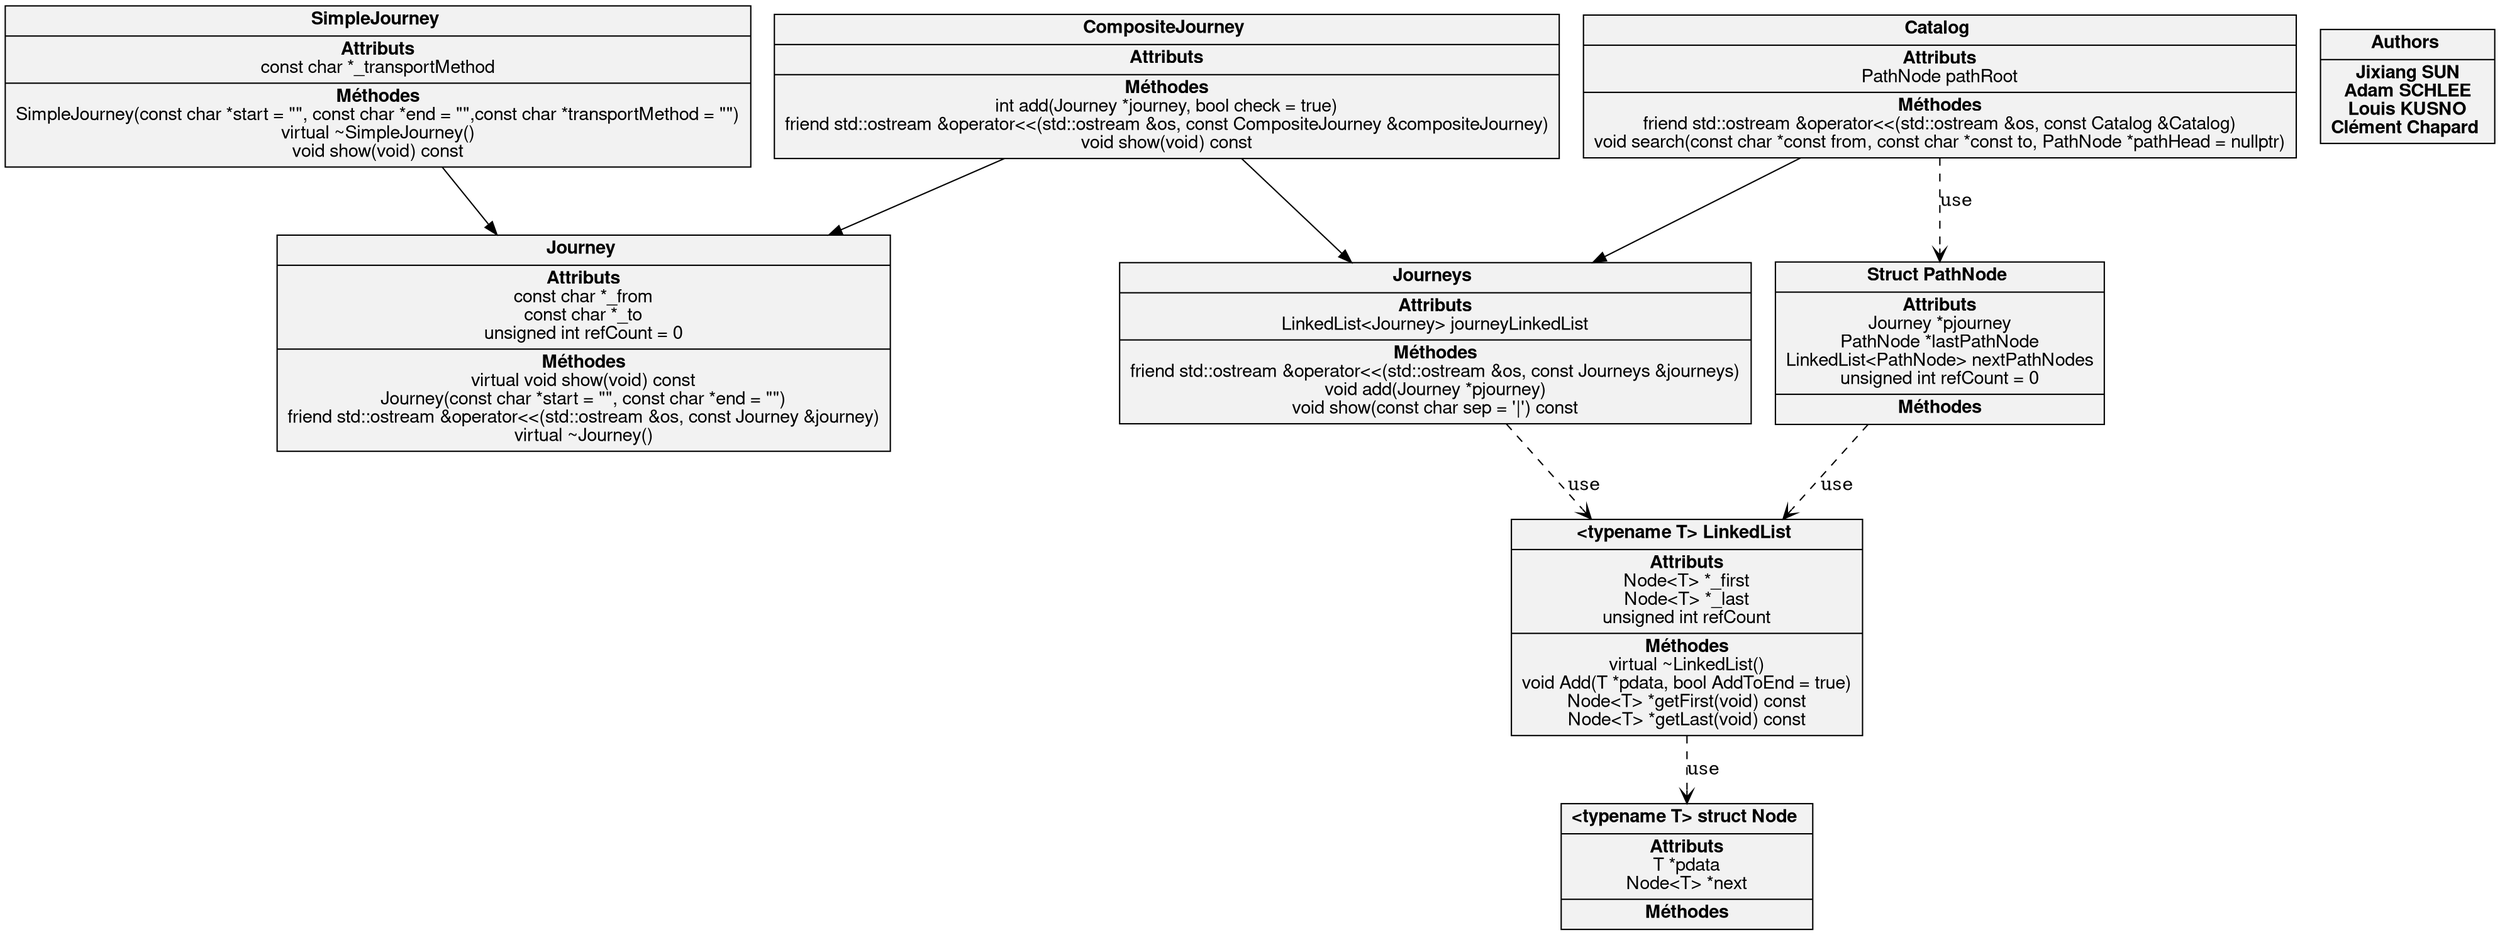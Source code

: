 digraph graphname {
    node [fontname = "Helvetica,Arial,sans-serif"; shape = record; style = filled; fillcolor = gray95;];
    
    
    
    
    "Journey" [label = <{<b>Journey</b>  |<b>Attributs</b><br/>const char *_from<br/>const char *_to<br/>unsigned int refCount = 0|<b>Méthodes</b><br/>virtual void show(void) const<br/>Journey(const char *start = &quot;&quot;, const char *end = &quot;&quot;)<br/>friend std::ostream &amp;operator&lt;&lt;(std::ostream &amp;os, const Journey &amp;journey)<br/>virtual ~Journey()}>;];
    
    
    "SimpleJourney" [label = <{<b>SimpleJourney</b>  |<b>Attributs</b><br/>const char *_transportMethod|<b>Méthodes</b><br/>SimpleJourney(const char *start = &quot;&quot;, const char *end = &quot;&quot;,const char *transportMethod = &quot;&quot;)<br/>virtual ~SimpleJourney()<br/>void show(void) const}>;];
    
    
    "Journeys" [label = <{<b>Journeys</b>  |<b>Attributs</b><br/>LinkedList&lt;Journey&gt; journeyLinkedList|<b>Méthodes</b><br/>friend std::ostream &amp;operator&lt;&lt;(std::ostream &amp;os, const Journeys &amp;journeys)<br/>void add(Journey *pjourney)<br/>void show(const char sep = &#x27;\|&#x27;) const}>;];
    
    
    "Catalog" [label = <{<b>Catalog</b>  |<b>Attributs</b><br/>PathNode pathRoot<br/>|<b>Méthodes</b><br/>friend std::ostream &amp;operator&lt;&lt;(std::ostream &amp;os, const Catalog &amp;Catalog)<br/>void search(const char *const from, const char *const to, PathNode *pathHead = nullptr)}>;];
    
    
    "Struct PathNode" [label = <{<b>Struct PathNode</b>  |<b>Attributs</b><br/>Journey *pjourney<br/>PathNode *lastPathNode<br/>LinkedList&lt;PathNode&gt; nextPathNodes<br/>unsigned int refCount = 0|<b>Méthodes</b>}>;];
    
    
    "CompositeJourney" [label = <{<b>CompositeJourney</b>  |<b>Attributs</b>|<b>Méthodes</b><br/>int add(Journey *journey, bool check = true)<br/>friend std::ostream &amp;operator&lt;&lt;(std::ostream &amp;os, const CompositeJourney &amp;compositeJourney)<br/>void show(void) const}>;];
    
    
    "<typename T> struct Node" [label = <{<b>&lt;typename T&gt; struct Node</b>  |<b>Attributs</b><br/>T *pdata<br/>Node&lt;T&gt; *next|<b>Méthodes</b>}>;];
    
    
    "<typename T> LinkedList" [label = <{<b>&lt;typename T&gt; LinkedList</b>  |<b>Attributs</b><br/>Node&lt;T&gt; *_first<br/>Node&lt;T&gt; *_last<br/>unsigned int refCount|<b>Méthodes</b><br/>virtual ~LinkedList()<br/>void Add(T *pdata, bool AddToEnd = true)<br/>Node&lt;T&gt; *getFirst(void) const<br/>Node&lt;T&gt; *getLast(void) const}>;];
    
    "Authors" [label = <{<b>Authors</b>  |<b>Jixiang SUN<br/>Adam SCHLEE<br/>Louis KUSNO<br/>Clément Chapard </b>}>;];
    
    Catalog -> Journeys;
    CompositeJourney -> Journeys;
    CompositeJourney -> Journey;
    SimpleJourney -> Journey;
    
    edge [arrowhead = vee; style = dashed;];
    "<typename T> LinkedList" -> "<typename T> struct Node" [label = use;];
    Catalog -> "Struct PathNode" [label = use;];
    "Struct PathNode" -> "<typename T> LinkedList" [label = use;];
    Journeys -> "<typename T> LinkedList" [label = use;];
}